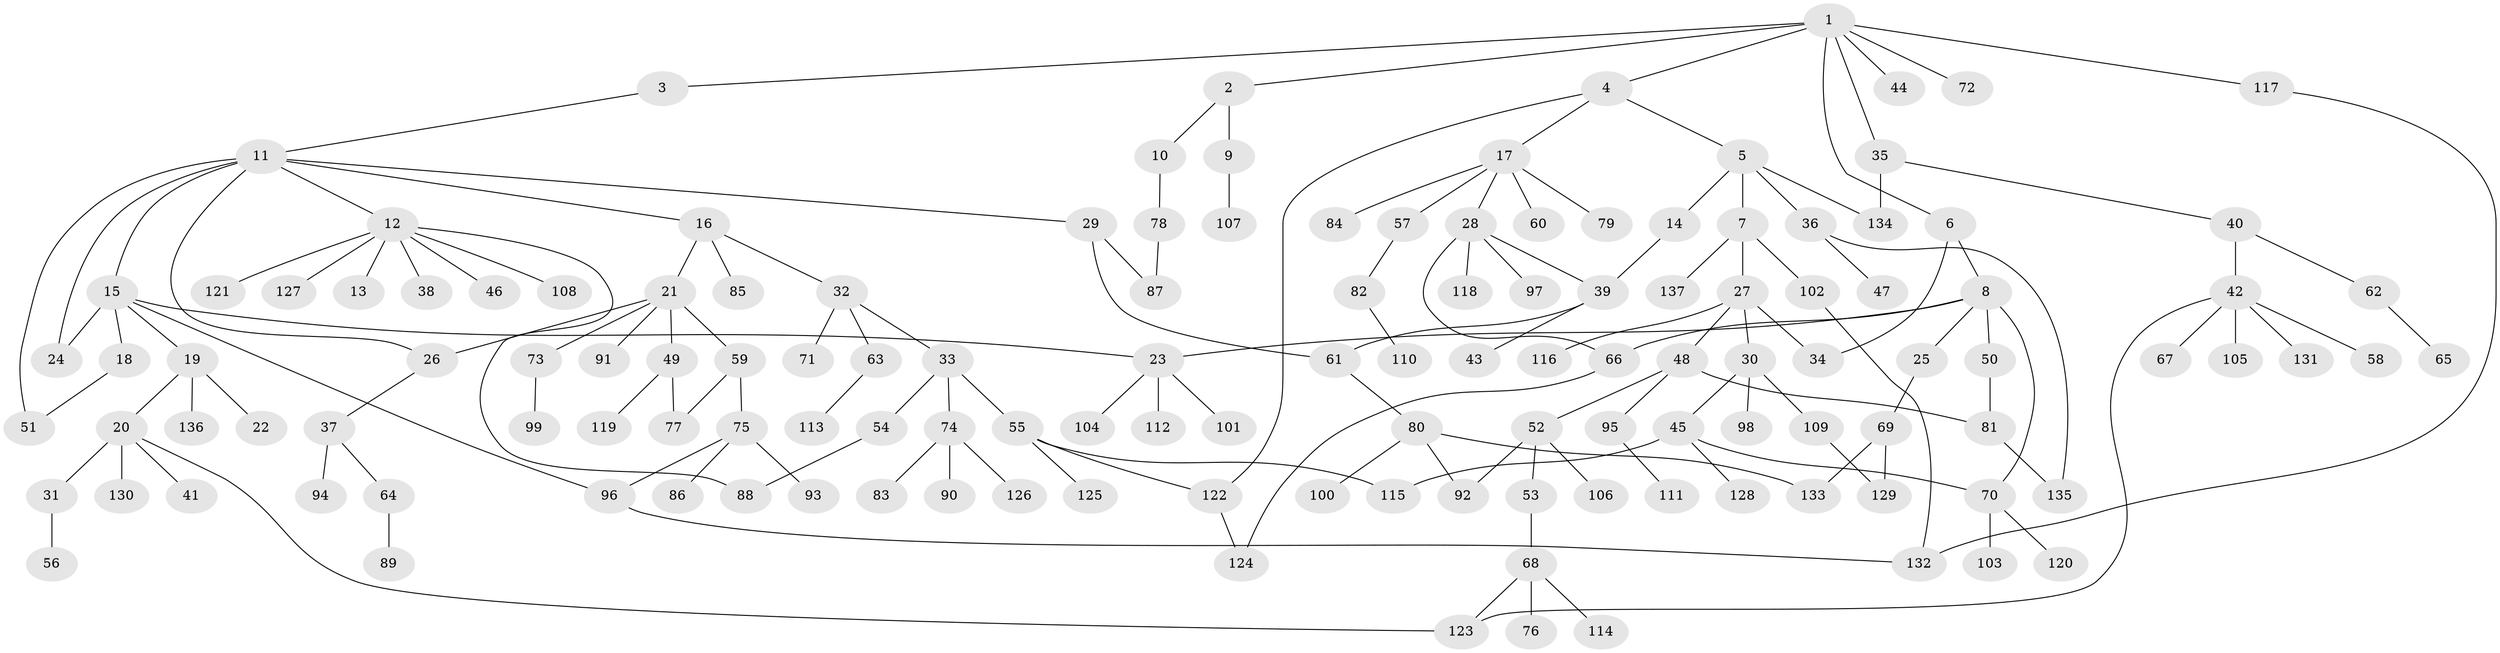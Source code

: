 // coarse degree distribution, {3: 0.3090909090909091, 8: 0.01818181818181818, 6: 0.09090909090909091, 4: 0.10909090909090909, 7: 0.01818181818181818, 1: 0.3090909090909091, 5: 0.01818181818181818, 2: 0.12727272727272726}
// Generated by graph-tools (version 1.1) at 2025/36/03/04/25 23:36:02]
// undirected, 137 vertices, 162 edges
graph export_dot {
  node [color=gray90,style=filled];
  1;
  2;
  3;
  4;
  5;
  6;
  7;
  8;
  9;
  10;
  11;
  12;
  13;
  14;
  15;
  16;
  17;
  18;
  19;
  20;
  21;
  22;
  23;
  24;
  25;
  26;
  27;
  28;
  29;
  30;
  31;
  32;
  33;
  34;
  35;
  36;
  37;
  38;
  39;
  40;
  41;
  42;
  43;
  44;
  45;
  46;
  47;
  48;
  49;
  50;
  51;
  52;
  53;
  54;
  55;
  56;
  57;
  58;
  59;
  60;
  61;
  62;
  63;
  64;
  65;
  66;
  67;
  68;
  69;
  70;
  71;
  72;
  73;
  74;
  75;
  76;
  77;
  78;
  79;
  80;
  81;
  82;
  83;
  84;
  85;
  86;
  87;
  88;
  89;
  90;
  91;
  92;
  93;
  94;
  95;
  96;
  97;
  98;
  99;
  100;
  101;
  102;
  103;
  104;
  105;
  106;
  107;
  108;
  109;
  110;
  111;
  112;
  113;
  114;
  115;
  116;
  117;
  118;
  119;
  120;
  121;
  122;
  123;
  124;
  125;
  126;
  127;
  128;
  129;
  130;
  131;
  132;
  133;
  134;
  135;
  136;
  137;
  1 -- 2;
  1 -- 3;
  1 -- 4;
  1 -- 6;
  1 -- 35;
  1 -- 44;
  1 -- 72;
  1 -- 117;
  2 -- 9;
  2 -- 10;
  3 -- 11;
  4 -- 5;
  4 -- 17;
  4 -- 122;
  5 -- 7;
  5 -- 14;
  5 -- 36;
  5 -- 134;
  6 -- 8;
  6 -- 34;
  7 -- 27;
  7 -- 102;
  7 -- 137;
  8 -- 23;
  8 -- 25;
  8 -- 50;
  8 -- 66;
  8 -- 70;
  9 -- 107;
  10 -- 78;
  11 -- 12;
  11 -- 15;
  11 -- 16;
  11 -- 26;
  11 -- 29;
  11 -- 51;
  11 -- 24;
  12 -- 13;
  12 -- 38;
  12 -- 46;
  12 -- 108;
  12 -- 121;
  12 -- 127;
  12 -- 88;
  14 -- 39;
  15 -- 18;
  15 -- 19;
  15 -- 24;
  15 -- 23;
  15 -- 96;
  16 -- 21;
  16 -- 32;
  16 -- 85;
  17 -- 28;
  17 -- 57;
  17 -- 60;
  17 -- 79;
  17 -- 84;
  18 -- 51;
  19 -- 20;
  19 -- 22;
  19 -- 136;
  20 -- 31;
  20 -- 41;
  20 -- 130;
  20 -- 123;
  21 -- 49;
  21 -- 59;
  21 -- 73;
  21 -- 91;
  21 -- 26;
  23 -- 101;
  23 -- 104;
  23 -- 112;
  25 -- 69;
  26 -- 37;
  27 -- 30;
  27 -- 48;
  27 -- 116;
  27 -- 34;
  28 -- 39;
  28 -- 97;
  28 -- 118;
  28 -- 66;
  29 -- 61;
  29 -- 87;
  30 -- 45;
  30 -- 98;
  30 -- 109;
  31 -- 56;
  32 -- 33;
  32 -- 63;
  32 -- 71;
  33 -- 54;
  33 -- 55;
  33 -- 74;
  35 -- 40;
  35 -- 134;
  36 -- 47;
  36 -- 135;
  37 -- 64;
  37 -- 94;
  39 -- 43;
  39 -- 61;
  40 -- 42;
  40 -- 62;
  42 -- 58;
  42 -- 67;
  42 -- 105;
  42 -- 131;
  42 -- 123;
  45 -- 70;
  45 -- 128;
  45 -- 115;
  48 -- 52;
  48 -- 95;
  48 -- 81;
  49 -- 119;
  49 -- 77;
  50 -- 81;
  52 -- 53;
  52 -- 106;
  52 -- 92;
  53 -- 68;
  54 -- 88;
  55 -- 115;
  55 -- 122;
  55 -- 125;
  57 -- 82;
  59 -- 75;
  59 -- 77;
  61 -- 80;
  62 -- 65;
  63 -- 113;
  64 -- 89;
  66 -- 124;
  68 -- 76;
  68 -- 114;
  68 -- 123;
  69 -- 129;
  69 -- 133;
  70 -- 103;
  70 -- 120;
  73 -- 99;
  74 -- 83;
  74 -- 90;
  74 -- 126;
  75 -- 86;
  75 -- 93;
  75 -- 96;
  78 -- 87;
  80 -- 92;
  80 -- 100;
  80 -- 133;
  81 -- 135;
  82 -- 110;
  95 -- 111;
  96 -- 132;
  102 -- 132;
  109 -- 129;
  117 -- 132;
  122 -- 124;
}
